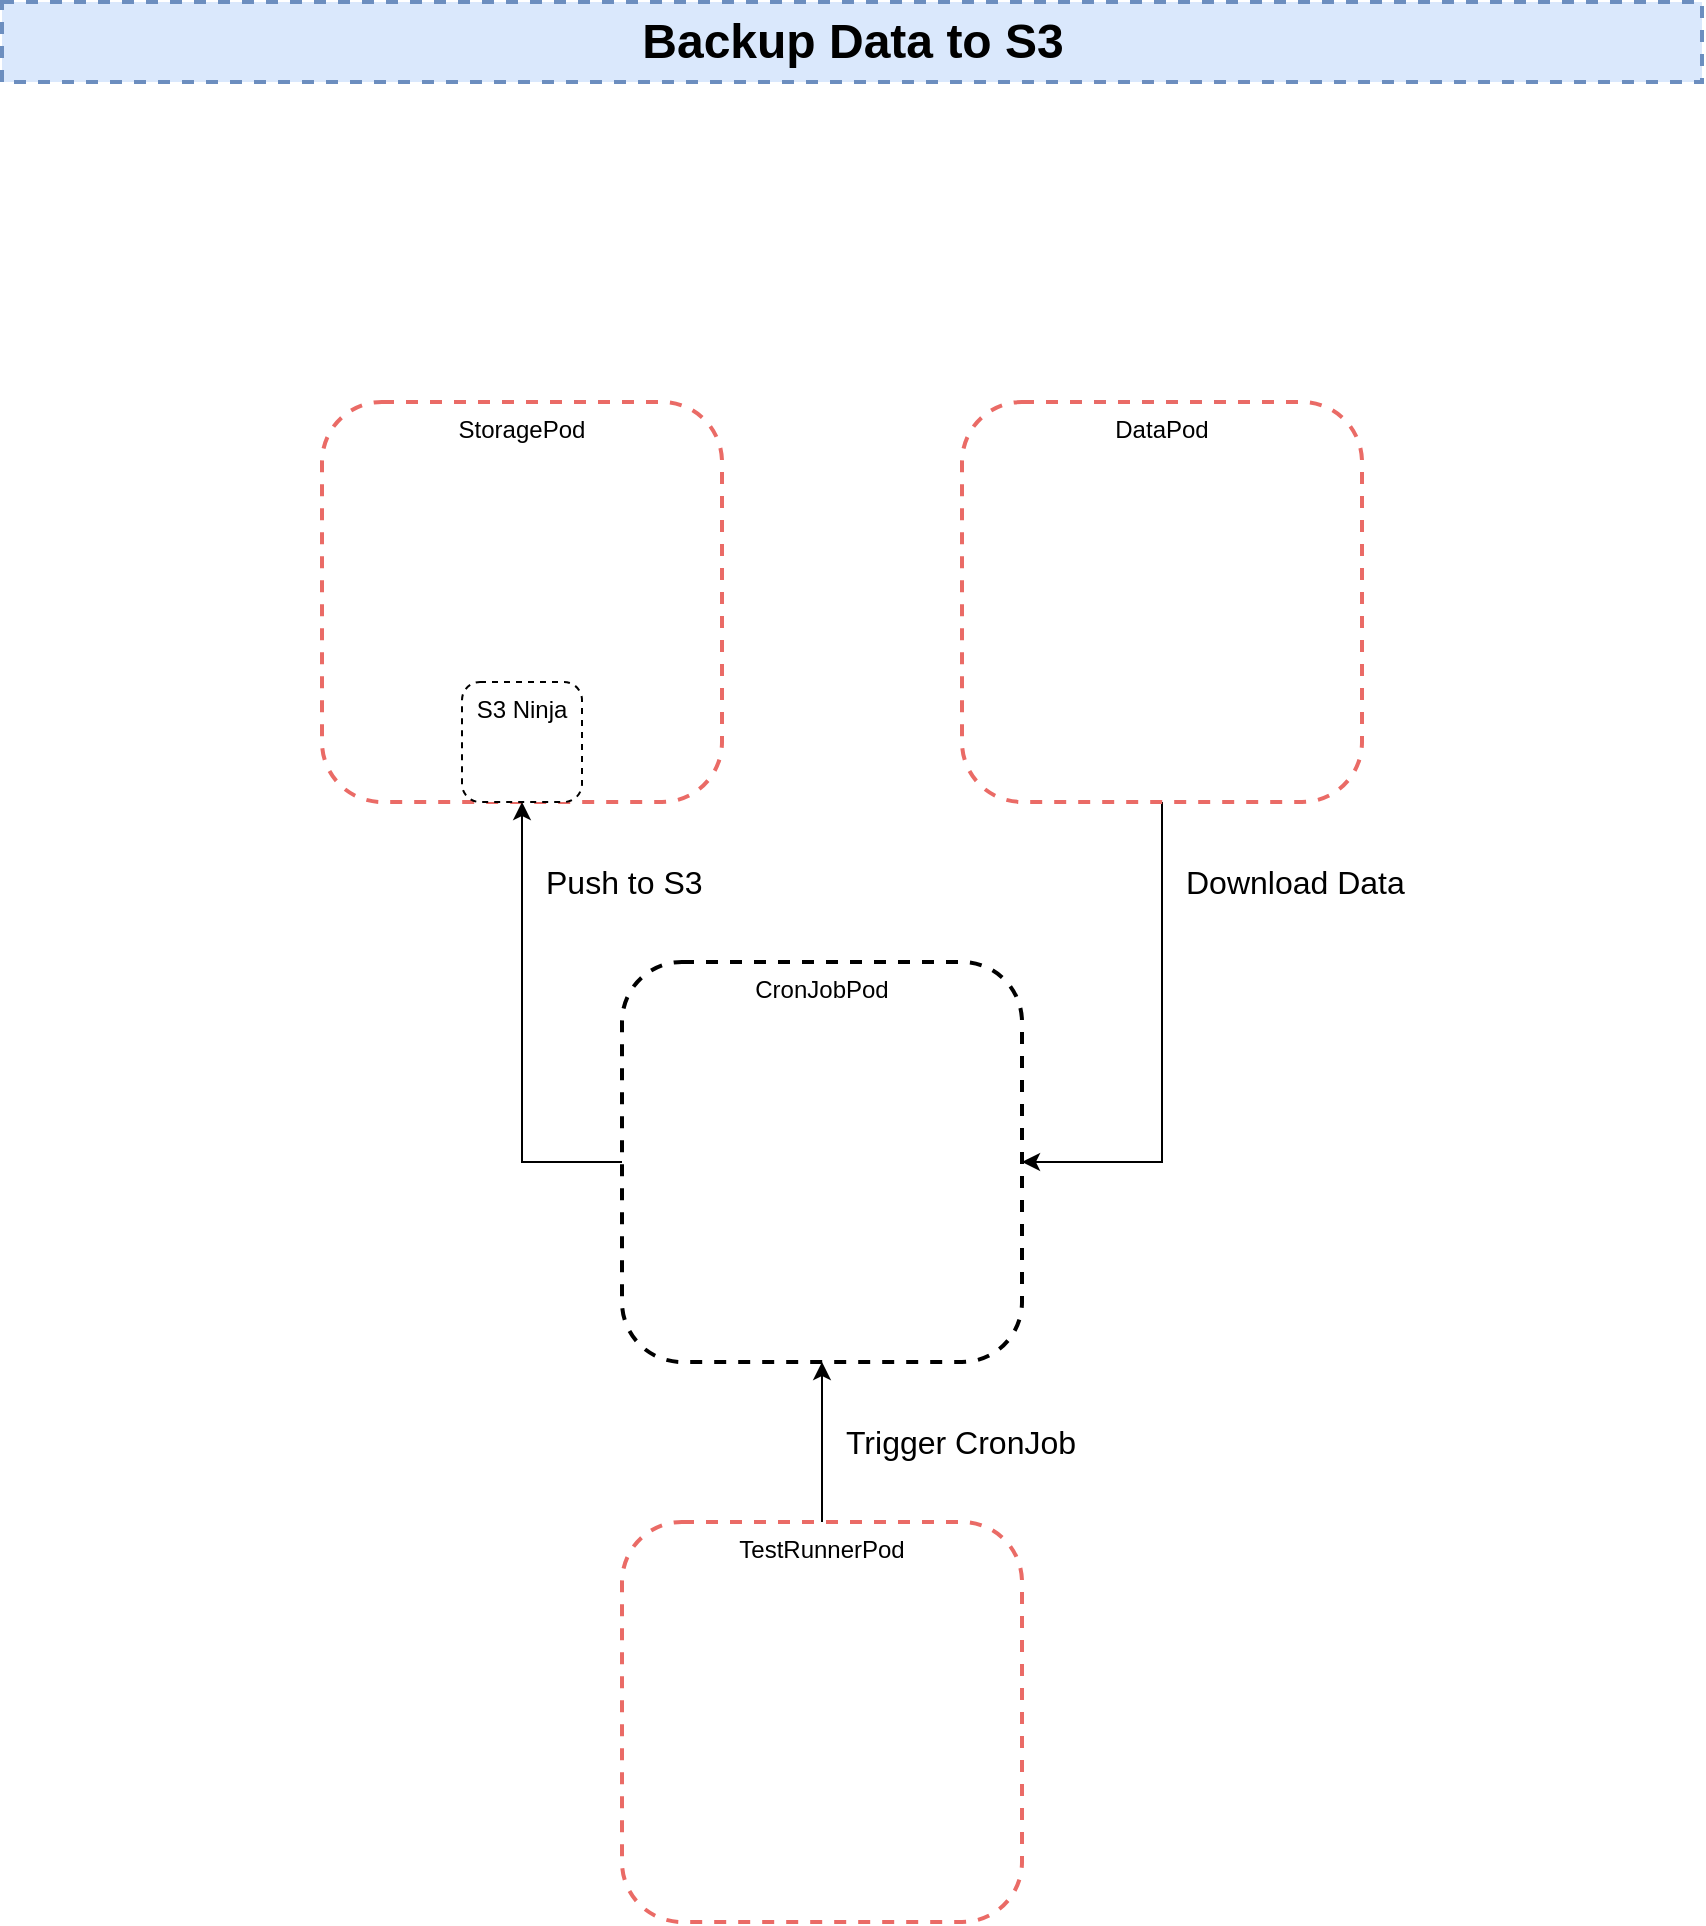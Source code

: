 <mxfile version="15.4.3" type="github">
  <diagram id="tlyze5TvyV3T4wOIRF3i" name="Page-1">
    <mxGraphModel dx="2912" dy="1168" grid="1" gridSize="10" guides="1" tooltips="1" connect="1" arrows="1" fold="1" page="1" pageScale="1" pageWidth="850" pageHeight="1100" math="0" shadow="0">
      <root>
        <mxCell id="0" />
        <mxCell id="1" parent="0" />
        <mxCell id="MQcFKcroyRyCgttCfnS3-1" value="StoragePod" style="rounded=1;whiteSpace=wrap;html=1;verticalAlign=top;dashed=1;strokeColor=#EA6B66;strokeWidth=2;" vertex="1" parent="1">
          <mxGeometry x="160" y="240" width="200" height="200" as="geometry" />
        </mxCell>
        <mxCell id="MQcFKcroyRyCgttCfnS3-8" style="edgeStyle=orthogonalEdgeStyle;rounded=0;orthogonalLoop=1;jettySize=auto;html=1;exitX=0.5;exitY=1;exitDx=0;exitDy=0;entryX=1;entryY=0.5;entryDx=0;entryDy=0;" edge="1" parent="1" source="MQcFKcroyRyCgttCfnS3-2" target="MQcFKcroyRyCgttCfnS3-5">
          <mxGeometry relative="1" as="geometry" />
        </mxCell>
        <mxCell id="MQcFKcroyRyCgttCfnS3-2" value="DataPod" style="rounded=1;whiteSpace=wrap;html=1;dashed=1;verticalAlign=top;strokeColor=#EA6B66;strokeWidth=2;" vertex="1" parent="1">
          <mxGeometry x="480" y="240" width="200" height="200" as="geometry" />
        </mxCell>
        <mxCell id="MQcFKcroyRyCgttCfnS3-4" value="S3 Ninja" style="rounded=1;whiteSpace=wrap;html=1;dashed=1;verticalAlign=top;" vertex="1" parent="1">
          <mxGeometry x="230" y="380" width="60" height="60" as="geometry" />
        </mxCell>
        <mxCell id="MQcFKcroyRyCgttCfnS3-9" style="edgeStyle=orthogonalEdgeStyle;rounded=0;orthogonalLoop=1;jettySize=auto;html=1;exitX=0;exitY=0.5;exitDx=0;exitDy=0;entryX=0.5;entryY=1;entryDx=0;entryDy=0;" edge="1" parent="1" source="MQcFKcroyRyCgttCfnS3-5" target="MQcFKcroyRyCgttCfnS3-4">
          <mxGeometry relative="1" as="geometry" />
        </mxCell>
        <mxCell id="MQcFKcroyRyCgttCfnS3-5" value="CronJobPod" style="rounded=1;whiteSpace=wrap;html=1;dashed=1;verticalAlign=top;strokeWidth=2;" vertex="1" parent="1">
          <mxGeometry x="310" y="520" width="200" height="200" as="geometry" />
        </mxCell>
        <mxCell id="MQcFKcroyRyCgttCfnS3-7" style="edgeStyle=orthogonalEdgeStyle;rounded=0;orthogonalLoop=1;jettySize=auto;html=1;exitX=0.5;exitY=0;exitDx=0;exitDy=0;entryX=0.5;entryY=1;entryDx=0;entryDy=0;" edge="1" parent="1" source="MQcFKcroyRyCgttCfnS3-6" target="MQcFKcroyRyCgttCfnS3-5">
          <mxGeometry relative="1" as="geometry" />
        </mxCell>
        <mxCell id="MQcFKcroyRyCgttCfnS3-6" value="TestRunnerPod" style="rounded=1;whiteSpace=wrap;html=1;dashed=1;verticalAlign=top;strokeColor=#EA6B66;strokeWidth=2;" vertex="1" parent="1">
          <mxGeometry x="310" y="800" width="200" height="200" as="geometry" />
        </mxCell>
        <mxCell id="MQcFKcroyRyCgttCfnS3-10" value="Trigger CronJob" style="text;strokeColor=none;fillColor=none;html=1;fontSize=16;fontStyle=0;verticalAlign=middle;align=left;dashed=1;" vertex="1" parent="1">
          <mxGeometry x="420" y="740" width="140" height="40" as="geometry" />
        </mxCell>
        <mxCell id="MQcFKcroyRyCgttCfnS3-11" value="Download Data" style="text;strokeColor=none;fillColor=none;html=1;fontSize=16;fontStyle=0;verticalAlign=middle;align=left;dashed=1;" vertex="1" parent="1">
          <mxGeometry x="590" y="460" width="140" height="40" as="geometry" />
        </mxCell>
        <mxCell id="MQcFKcroyRyCgttCfnS3-12" value="Push to S3" style="text;strokeColor=none;fillColor=none;html=1;fontSize=16;fontStyle=0;verticalAlign=middle;align=left;dashed=1;" vertex="1" parent="1">
          <mxGeometry x="270" y="460" width="140" height="40" as="geometry" />
        </mxCell>
        <mxCell id="MQcFKcroyRyCgttCfnS3-13" value="Backup Data to S3" style="text;strokeColor=#6c8ebf;fillColor=#dae8fc;html=1;fontSize=24;fontStyle=1;verticalAlign=middle;align=center;dashed=1;strokeWidth=2;" vertex="1" parent="1">
          <mxGeometry y="40" width="850" height="40" as="geometry" />
        </mxCell>
      </root>
    </mxGraphModel>
  </diagram>
</mxfile>
